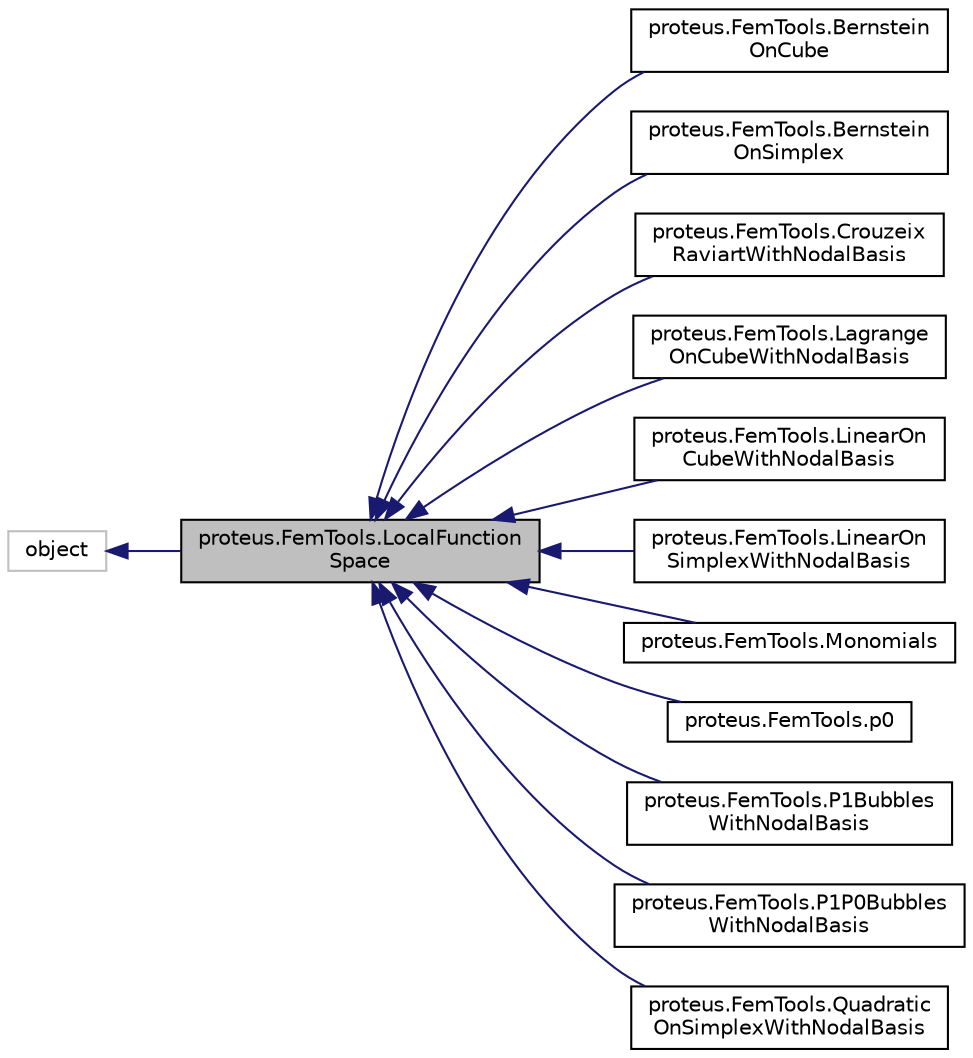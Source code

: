 digraph "proteus.FemTools.LocalFunctionSpace"
{
 // LATEX_PDF_SIZE
  edge [fontname="Helvetica",fontsize="10",labelfontname="Helvetica",labelfontsize="10"];
  node [fontname="Helvetica",fontsize="10",shape=record];
  rankdir="LR";
  Node1 [label="proteus.FemTools.LocalFunction\lSpace",height=0.2,width=0.4,color="black", fillcolor="grey75", style="filled", fontcolor="black",tooltip=" "];
  Node2 -> Node1 [dir="back",color="midnightblue",fontsize="10",style="solid",fontname="Helvetica"];
  Node2 [label="object",height=0.2,width=0.4,color="grey75", fillcolor="white", style="filled",tooltip=" "];
  Node1 -> Node3 [dir="back",color="midnightblue",fontsize="10",style="solid",fontname="Helvetica"];
  Node3 [label="proteus.FemTools.Bernstein\lOnCube",height=0.2,width=0.4,color="black", fillcolor="white", style="filled",URL="$classproteus_1_1FemTools_1_1BernsteinOnCube.html",tooltip=" "];
  Node1 -> Node4 [dir="back",color="midnightblue",fontsize="10",style="solid",fontname="Helvetica"];
  Node4 [label="proteus.FemTools.Bernstein\lOnSimplex",height=0.2,width=0.4,color="black", fillcolor="white", style="filled",URL="$classproteus_1_1FemTools_1_1BernsteinOnSimplex.html",tooltip=" "];
  Node1 -> Node5 [dir="back",color="midnightblue",fontsize="10",style="solid",fontname="Helvetica"];
  Node5 [label="proteus.FemTools.Crouzeix\lRaviartWithNodalBasis",height=0.2,width=0.4,color="black", fillcolor="white", style="filled",URL="$classproteus_1_1FemTools_1_1CrouzeixRaviartWithNodalBasis.html",tooltip=" "];
  Node1 -> Node6 [dir="back",color="midnightblue",fontsize="10",style="solid",fontname="Helvetica"];
  Node6 [label="proteus.FemTools.Lagrange\lOnCubeWithNodalBasis",height=0.2,width=0.4,color="black", fillcolor="white", style="filled",URL="$classproteus_1_1FemTools_1_1LagrangeOnCubeWithNodalBasis.html",tooltip=" "];
  Node1 -> Node7 [dir="back",color="midnightblue",fontsize="10",style="solid",fontname="Helvetica"];
  Node7 [label="proteus.FemTools.LinearOn\lCubeWithNodalBasis",height=0.2,width=0.4,color="black", fillcolor="white", style="filled",URL="$classproteus_1_1FemTools_1_1LinearOnCubeWithNodalBasis.html",tooltip=" "];
  Node1 -> Node8 [dir="back",color="midnightblue",fontsize="10",style="solid",fontname="Helvetica"];
  Node8 [label="proteus.FemTools.LinearOn\lSimplexWithNodalBasis",height=0.2,width=0.4,color="black", fillcolor="white", style="filled",URL="$classproteus_1_1FemTools_1_1LinearOnSimplexWithNodalBasis.html",tooltip=" "];
  Node1 -> Node9 [dir="back",color="midnightblue",fontsize="10",style="solid",fontname="Helvetica"];
  Node9 [label="proteus.FemTools.Monomials",height=0.2,width=0.4,color="black", fillcolor="white", style="filled",URL="$classproteus_1_1FemTools_1_1Monomials.html",tooltip=" "];
  Node1 -> Node10 [dir="back",color="midnightblue",fontsize="10",style="solid",fontname="Helvetica"];
  Node10 [label="proteus.FemTools.p0",height=0.2,width=0.4,color="black", fillcolor="white", style="filled",URL="$classproteus_1_1FemTools_1_1p0.html",tooltip=" "];
  Node1 -> Node11 [dir="back",color="midnightblue",fontsize="10",style="solid",fontname="Helvetica"];
  Node11 [label="proteus.FemTools.P1Bubbles\lWithNodalBasis",height=0.2,width=0.4,color="black", fillcolor="white", style="filled",URL="$classproteus_1_1FemTools_1_1P1BubblesWithNodalBasis.html",tooltip=" "];
  Node1 -> Node12 [dir="back",color="midnightblue",fontsize="10",style="solid",fontname="Helvetica"];
  Node12 [label="proteus.FemTools.P1P0Bubbles\lWithNodalBasis",height=0.2,width=0.4,color="black", fillcolor="white", style="filled",URL="$classproteus_1_1FemTools_1_1P1P0BubblesWithNodalBasis.html",tooltip=" "];
  Node1 -> Node13 [dir="back",color="midnightblue",fontsize="10",style="solid",fontname="Helvetica"];
  Node13 [label="proteus.FemTools.Quadratic\lOnSimplexWithNodalBasis",height=0.2,width=0.4,color="black", fillcolor="white", style="filled",URL="$classproteus_1_1FemTools_1_1QuadraticOnSimplexWithNodalBasis.html",tooltip=" "];
}
